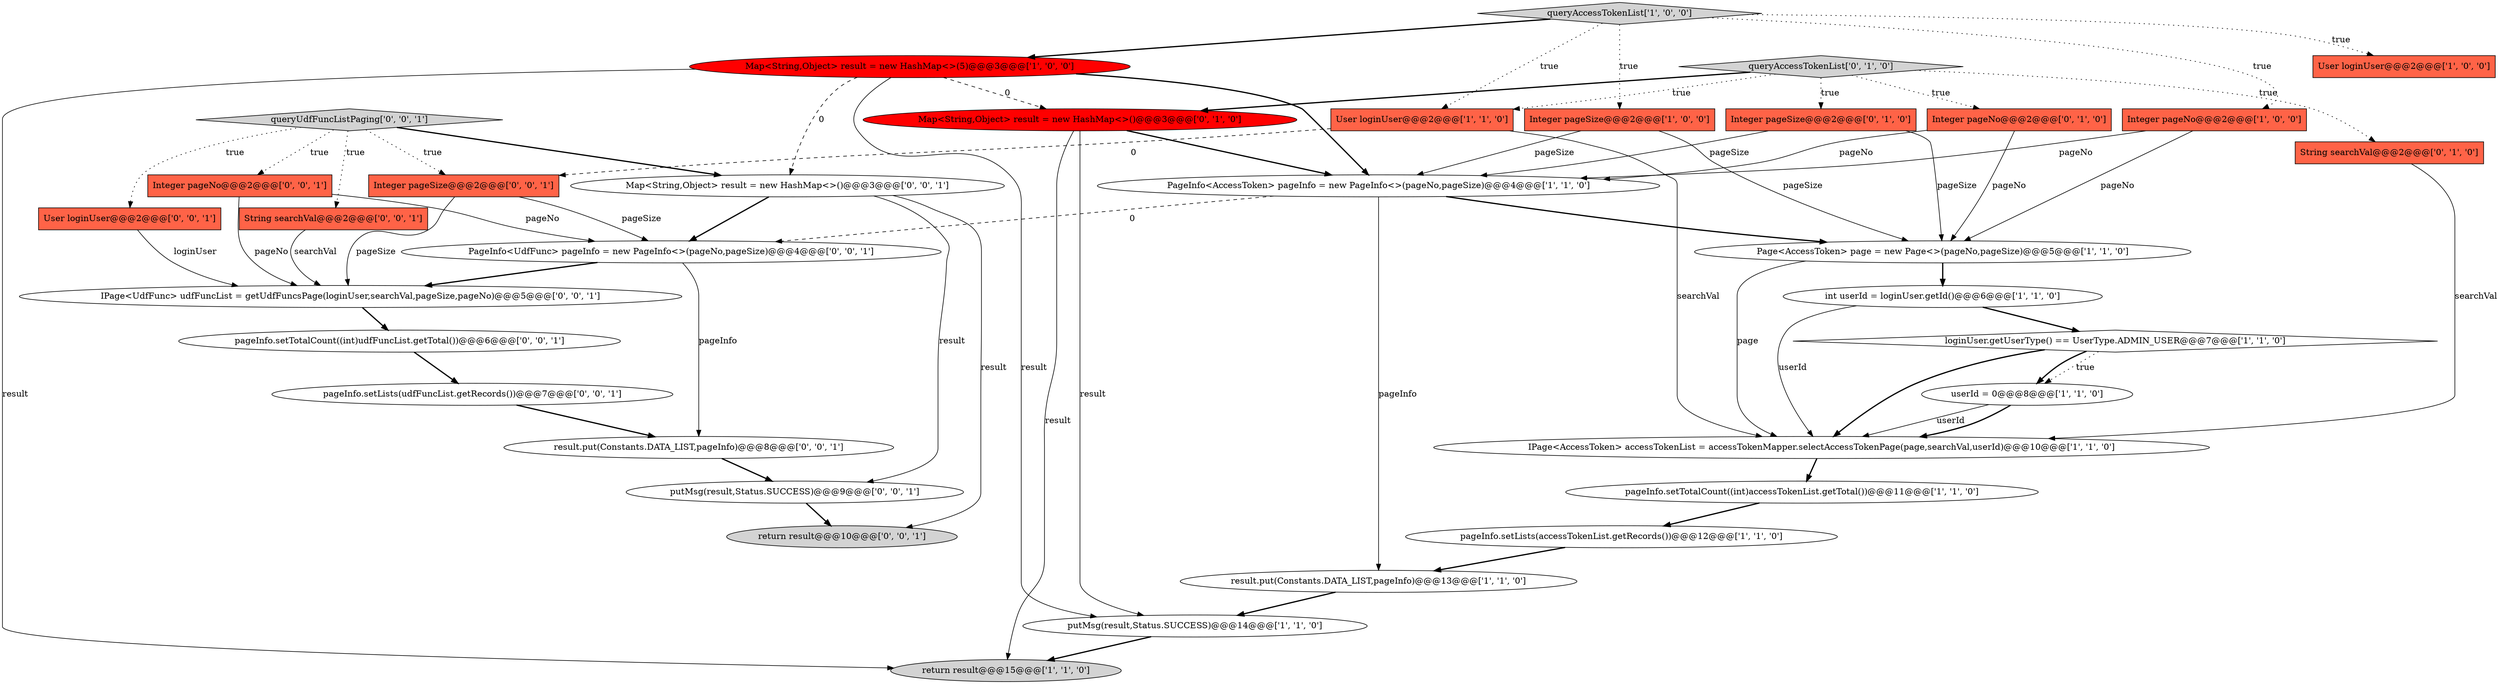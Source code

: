 digraph {
27 [style = filled, label = "putMsg(result,Status.SUCCESS)@@@9@@@['0', '0', '1']", fillcolor = white, shape = ellipse image = "AAA0AAABBB3BBB"];
3 [style = filled, label = "loginUser.getUserType() == UserType.ADMIN_USER@@@7@@@['1', '1', '0']", fillcolor = white, shape = diamond image = "AAA0AAABBB1BBB"];
10 [style = filled, label = "User loginUser@@@2@@@['1', '1', '0']", fillcolor = tomato, shape = box image = "AAA0AAABBB1BBB"];
17 [style = filled, label = "Integer pageNo@@@2@@@['0', '1', '0']", fillcolor = tomato, shape = box image = "AAA0AAABBB2BBB"];
25 [style = filled, label = "User loginUser@@@2@@@['0', '0', '1']", fillcolor = tomato, shape = box image = "AAA0AAABBB3BBB"];
33 [style = filled, label = "Integer pageSize@@@2@@@['0', '0', '1']", fillcolor = tomato, shape = box image = "AAA0AAABBB3BBB"];
32 [style = filled, label = "pageInfo.setLists(udfFuncList.getRecords())@@@7@@@['0', '0', '1']", fillcolor = white, shape = ellipse image = "AAA0AAABBB3BBB"];
26 [style = filled, label = "String searchVal@@@2@@@['0', '0', '1']", fillcolor = tomato, shape = box image = "AAA0AAABBB3BBB"];
8 [style = filled, label = "userId = 0@@@8@@@['1', '1', '0']", fillcolor = white, shape = ellipse image = "AAA0AAABBB1BBB"];
4 [style = filled, label = "pageInfo.setLists(accessTokenList.getRecords())@@@12@@@['1', '1', '0']", fillcolor = white, shape = ellipse image = "AAA0AAABBB1BBB"];
34 [style = filled, label = "result.put(Constants.DATA_LIST,pageInfo)@@@8@@@['0', '0', '1']", fillcolor = white, shape = ellipse image = "AAA0AAABBB3BBB"];
28 [style = filled, label = "Map<String,Object> result = new HashMap<>()@@@3@@@['0', '0', '1']", fillcolor = white, shape = ellipse image = "AAA0AAABBB3BBB"];
18 [style = filled, label = "String searchVal@@@2@@@['0', '1', '0']", fillcolor = tomato, shape = box image = "AAA0AAABBB2BBB"];
22 [style = filled, label = "pageInfo.setTotalCount((int)udfFuncList.getTotal())@@@6@@@['0', '0', '1']", fillcolor = white, shape = ellipse image = "AAA0AAABBB3BBB"];
5 [style = filled, label = "User loginUser@@@2@@@['1', '0', '0']", fillcolor = tomato, shape = box image = "AAA0AAABBB1BBB"];
23 [style = filled, label = "PageInfo<UdfFunc> pageInfo = new PageInfo<>(pageNo,pageSize)@@@4@@@['0', '0', '1']", fillcolor = white, shape = ellipse image = "AAA0AAABBB3BBB"];
30 [style = filled, label = "queryUdfFuncListPaging['0', '0', '1']", fillcolor = lightgray, shape = diamond image = "AAA0AAABBB3BBB"];
12 [style = filled, label = "Map<String,Object> result = new HashMap<>(5)@@@3@@@['1', '0', '0']", fillcolor = red, shape = ellipse image = "AAA1AAABBB1BBB"];
1 [style = filled, label = "Page<AccessToken> page = new Page<>(pageNo,pageSize)@@@5@@@['1', '1', '0']", fillcolor = white, shape = ellipse image = "AAA0AAABBB1BBB"];
16 [style = filled, label = "return result@@@15@@@['1', '1', '0']", fillcolor = lightgray, shape = ellipse image = "AAA0AAABBB1BBB"];
14 [style = filled, label = "IPage<AccessToken> accessTokenList = accessTokenMapper.selectAccessTokenPage(page,searchVal,userId)@@@10@@@['1', '1', '0']", fillcolor = white, shape = ellipse image = "AAA0AAABBB1BBB"];
11 [style = filled, label = "pageInfo.setTotalCount((int)accessTokenList.getTotal())@@@11@@@['1', '1', '0']", fillcolor = white, shape = ellipse image = "AAA0AAABBB1BBB"];
20 [style = filled, label = "Integer pageSize@@@2@@@['0', '1', '0']", fillcolor = tomato, shape = box image = "AAA0AAABBB2BBB"];
15 [style = filled, label = "result.put(Constants.DATA_LIST,pageInfo)@@@13@@@['1', '1', '0']", fillcolor = white, shape = ellipse image = "AAA0AAABBB1BBB"];
21 [style = filled, label = "Map<String,Object> result = new HashMap<>()@@@3@@@['0', '1', '0']", fillcolor = red, shape = ellipse image = "AAA1AAABBB2BBB"];
31 [style = filled, label = "return result@@@10@@@['0', '0', '1']", fillcolor = lightgray, shape = ellipse image = "AAA0AAABBB3BBB"];
9 [style = filled, label = "Integer pageNo@@@2@@@['1', '0', '0']", fillcolor = tomato, shape = box image = "AAA0AAABBB1BBB"];
24 [style = filled, label = "Integer pageNo@@@2@@@['0', '0', '1']", fillcolor = tomato, shape = box image = "AAA0AAABBB3BBB"];
0 [style = filled, label = "putMsg(result,Status.SUCCESS)@@@14@@@['1', '1', '0']", fillcolor = white, shape = ellipse image = "AAA0AAABBB1BBB"];
2 [style = filled, label = "queryAccessTokenList['1', '0', '0']", fillcolor = lightgray, shape = diamond image = "AAA0AAABBB1BBB"];
6 [style = filled, label = "Integer pageSize@@@2@@@['1', '0', '0']", fillcolor = tomato, shape = box image = "AAA0AAABBB1BBB"];
19 [style = filled, label = "queryAccessTokenList['0', '1', '0']", fillcolor = lightgray, shape = diamond image = "AAA0AAABBB2BBB"];
13 [style = filled, label = "PageInfo<AccessToken> pageInfo = new PageInfo<>(pageNo,pageSize)@@@4@@@['1', '1', '0']", fillcolor = white, shape = ellipse image = "AAA0AAABBB1BBB"];
29 [style = filled, label = "IPage<UdfFunc> udfFuncList = getUdfFuncsPage(loginUser,searchVal,pageSize,pageNo)@@@5@@@['0', '0', '1']", fillcolor = white, shape = ellipse image = "AAA0AAABBB3BBB"];
7 [style = filled, label = "int userId = loginUser.getId()@@@6@@@['1', '1', '0']", fillcolor = white, shape = ellipse image = "AAA0AAABBB1BBB"];
2->10 [style = dotted, label="true"];
19->10 [style = dotted, label="true"];
0->16 [style = bold, label=""];
30->24 [style = dotted, label="true"];
13->15 [style = solid, label="pageInfo"];
9->13 [style = solid, label="pageNo"];
6->13 [style = solid, label="pageSize"];
19->17 [style = dotted, label="true"];
8->14 [style = solid, label="userId"];
19->20 [style = dotted, label="true"];
24->23 [style = solid, label="pageNo"];
3->14 [style = bold, label=""];
1->14 [style = solid, label="page"];
12->0 [style = solid, label="result"];
11->4 [style = bold, label=""];
4->15 [style = bold, label=""];
23->34 [style = solid, label="pageInfo"];
19->18 [style = dotted, label="true"];
8->14 [style = bold, label=""];
28->31 [style = solid, label="result"];
27->31 [style = bold, label=""];
22->32 [style = bold, label=""];
10->33 [style = dashed, label="0"];
24->29 [style = solid, label="pageNo"];
32->34 [style = bold, label=""];
30->26 [style = dotted, label="true"];
17->13 [style = solid, label="pageNo"];
1->7 [style = bold, label=""];
13->23 [style = dashed, label="0"];
17->1 [style = solid, label="pageNo"];
13->1 [style = bold, label=""];
7->3 [style = bold, label=""];
2->12 [style = bold, label=""];
26->29 [style = solid, label="searchVal"];
12->21 [style = dashed, label="0"];
23->29 [style = bold, label=""];
21->16 [style = solid, label="result"];
21->0 [style = solid, label="result"];
12->13 [style = bold, label=""];
25->29 [style = solid, label="loginUser"];
6->1 [style = solid, label="pageSize"];
12->16 [style = solid, label="result"];
33->23 [style = solid, label="pageSize"];
30->28 [style = bold, label=""];
2->9 [style = dotted, label="true"];
30->25 [style = dotted, label="true"];
21->13 [style = bold, label=""];
20->1 [style = solid, label="pageSize"];
2->6 [style = dotted, label="true"];
28->23 [style = bold, label=""];
12->28 [style = dashed, label="0"];
3->8 [style = bold, label=""];
15->0 [style = bold, label=""];
18->14 [style = solid, label="searchVal"];
28->27 [style = solid, label="result"];
10->14 [style = solid, label="searchVal"];
33->29 [style = solid, label="pageSize"];
29->22 [style = bold, label=""];
9->1 [style = solid, label="pageNo"];
7->14 [style = solid, label="userId"];
3->8 [style = dotted, label="true"];
2->5 [style = dotted, label="true"];
14->11 [style = bold, label=""];
30->33 [style = dotted, label="true"];
20->13 [style = solid, label="pageSize"];
34->27 [style = bold, label=""];
19->21 [style = bold, label=""];
}
